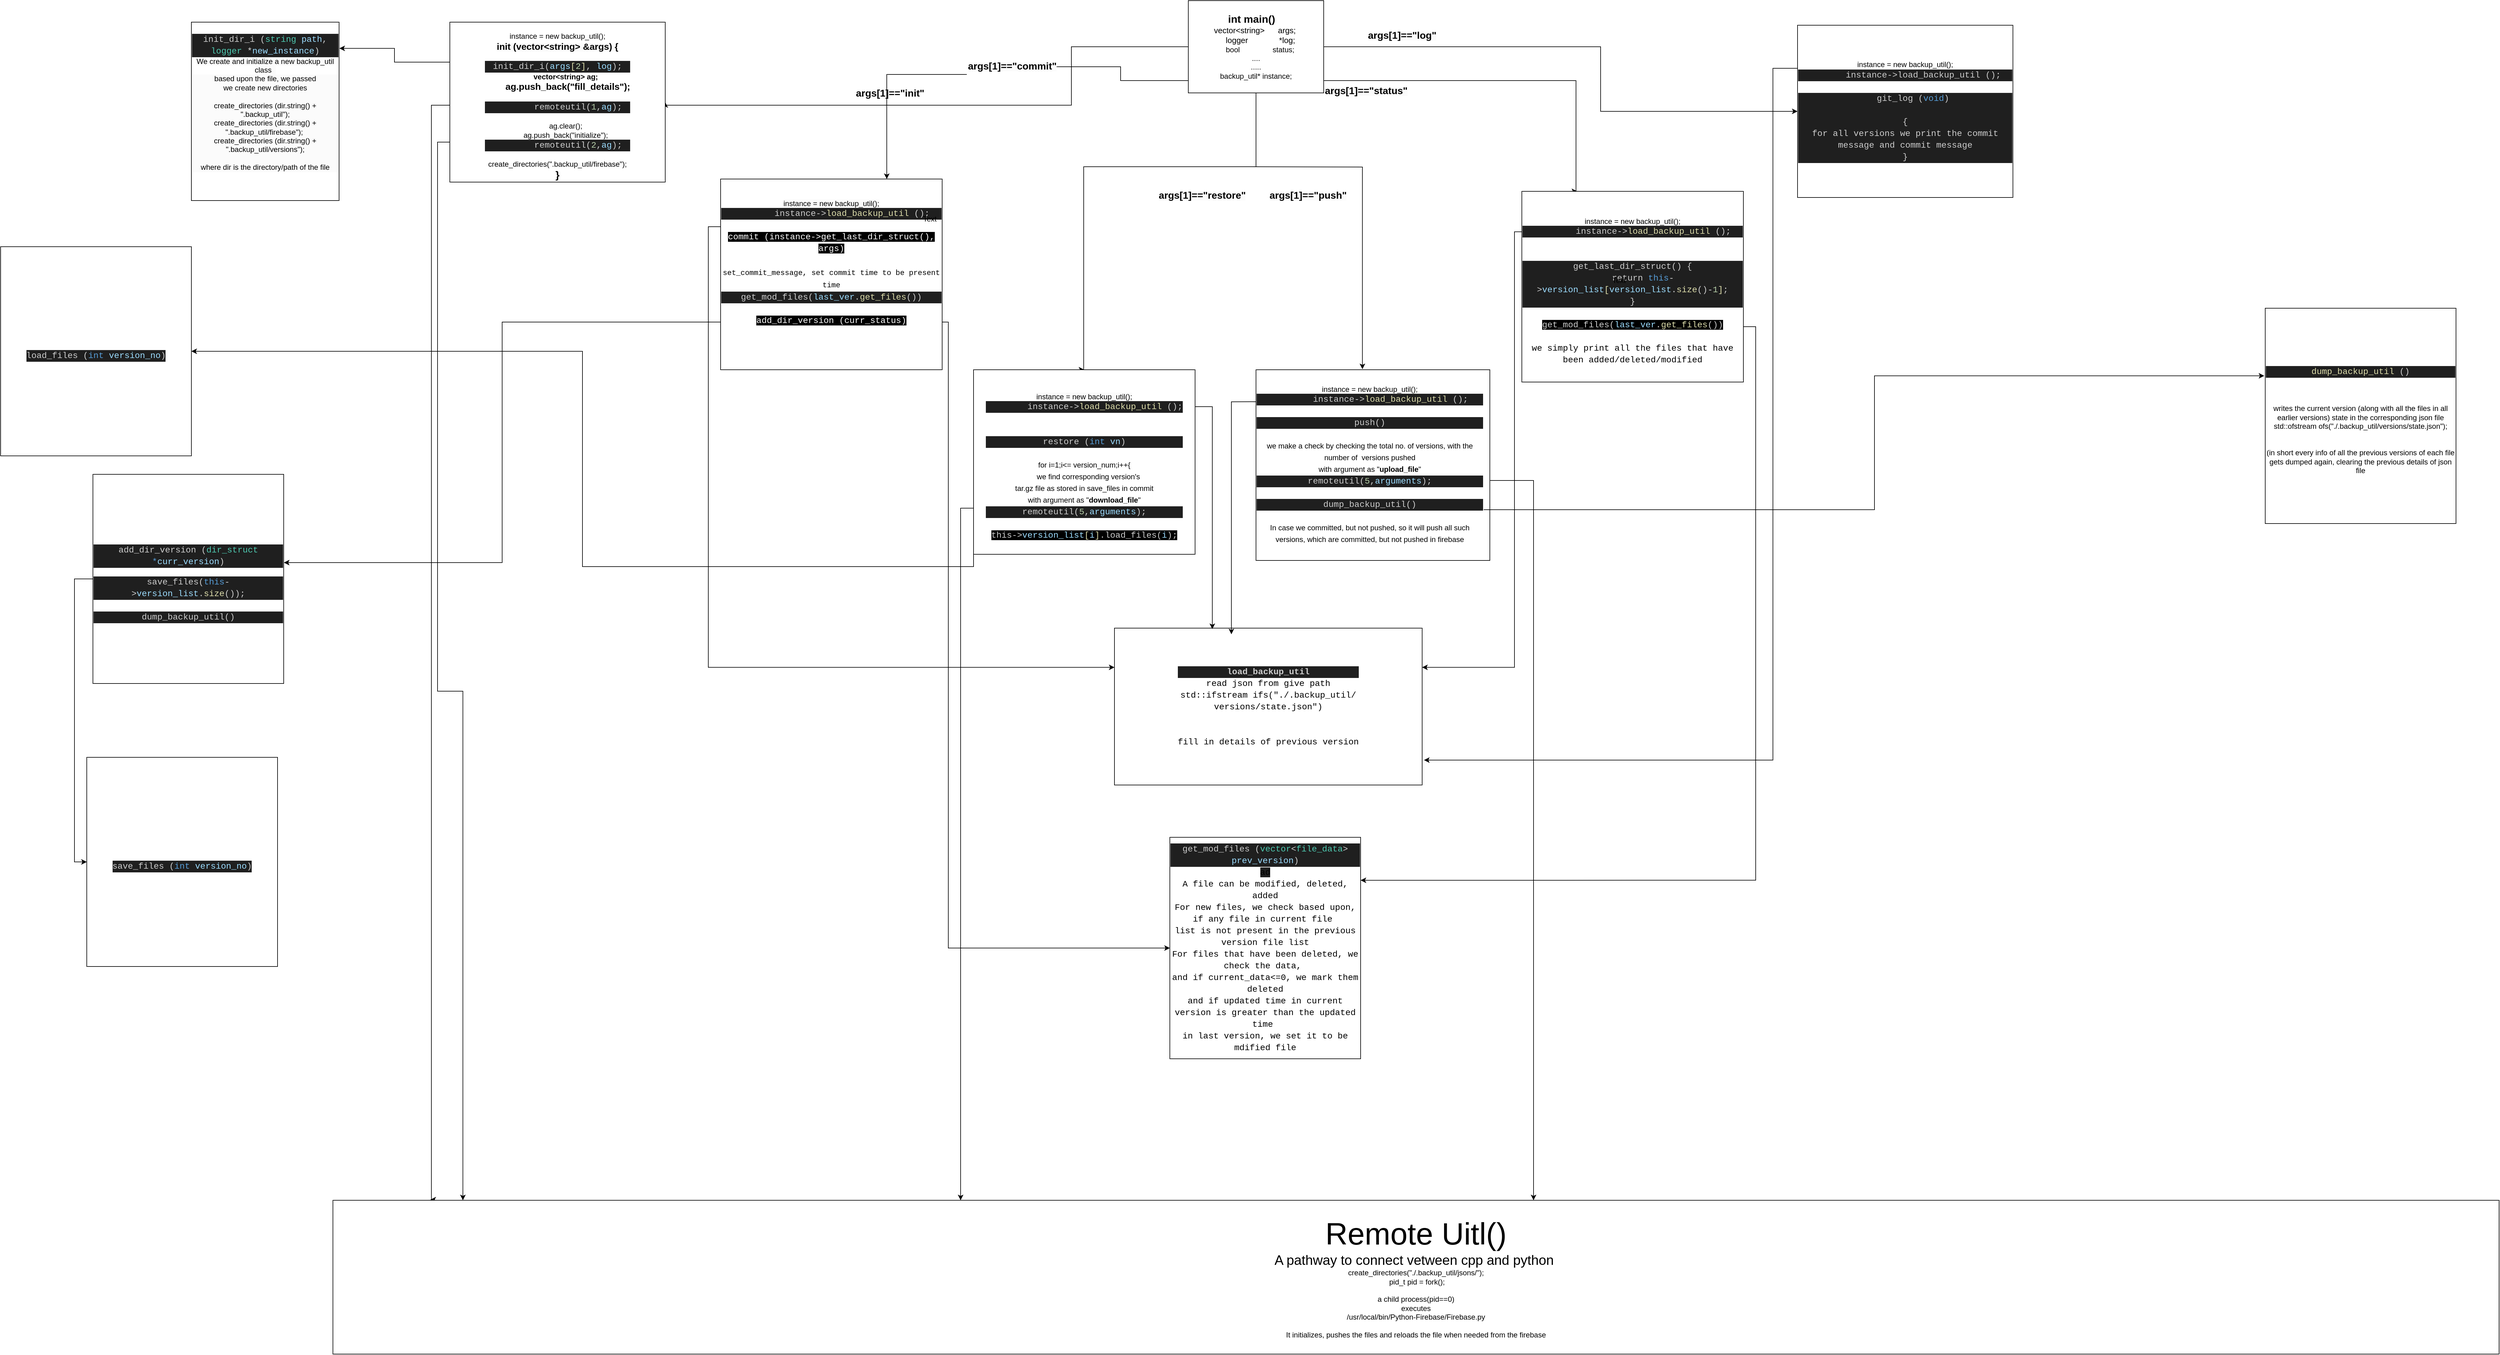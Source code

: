<mxfile version="22.0.4" type="github">
  <diagram name="Page-1" id="U_qMfQ_dqHaO0jfc5E2Y">
    <mxGraphModel dx="4033" dy="1258" grid="1" gridSize="10" guides="1" tooltips="1" connect="1" arrows="1" fold="1" page="1" pageScale="1" pageWidth="850" pageHeight="1100" math="0" shadow="0">
      <root>
        <mxCell id="0" />
        <mxCell id="1" parent="0" />
        <mxCell id="lzudfqjjJk2nV8cWTDHu-16" style="edgeStyle=orthogonalEdgeStyle;rounded=0;orthogonalLoop=1;jettySize=auto;html=1;exitX=0;exitY=0.5;exitDx=0;exitDy=0;entryX=1;entryY=0.5;entryDx=0;entryDy=0;" parent="1" source="lzudfqjjJk2nV8cWTDHu-1" target="lzudfqjjJk2nV8cWTDHu-4" edge="1">
          <mxGeometry relative="1" as="geometry">
            <Array as="points">
              <mxPoint x="60" y="115" />
              <mxPoint x="60" y="210" />
            </Array>
          </mxGeometry>
        </mxCell>
        <mxCell id="lzudfqjjJk2nV8cWTDHu-17" style="edgeStyle=orthogonalEdgeStyle;rounded=0;orthogonalLoop=1;jettySize=auto;html=1;exitX=0;exitY=0.75;exitDx=0;exitDy=0;entryX=0.75;entryY=0;entryDx=0;entryDy=0;" parent="1" source="lzudfqjjJk2nV8cWTDHu-26" target="lzudfqjjJk2nV8cWTDHu-2" edge="1">
          <mxGeometry relative="1" as="geometry" />
        </mxCell>
        <mxCell id="lzudfqjjJk2nV8cWTDHu-18" style="edgeStyle=orthogonalEdgeStyle;rounded=0;orthogonalLoop=1;jettySize=auto;html=1;exitX=0.5;exitY=1;exitDx=0;exitDy=0;entryX=0.5;entryY=0;entryDx=0;entryDy=0;" parent="1" source="lzudfqjjJk2nV8cWTDHu-1" target="lzudfqjjJk2nV8cWTDHu-15" edge="1">
          <mxGeometry relative="1" as="geometry">
            <Array as="points">
              <mxPoint x="360" y="310" />
              <mxPoint x="80" y="310" />
              <mxPoint x="80" y="640" />
            </Array>
          </mxGeometry>
        </mxCell>
        <mxCell id="lzudfqjjJk2nV8cWTDHu-19" style="edgeStyle=orthogonalEdgeStyle;rounded=0;orthogonalLoop=1;jettySize=auto;html=1;exitX=0;exitY=0;exitDx=0;exitDy=0;entryX=0.25;entryY=0;entryDx=0;entryDy=0;" parent="1" source="lzudfqjjJk2nV8cWTDHu-28" edge="1" target="lzudfqjjJk2nV8cWTDHu-24">
          <mxGeometry relative="1" as="geometry">
            <mxPoint x="710" y="297.5" as="targetPoint" />
            <Array as="points">
              <mxPoint x="880" y="170" />
            </Array>
            <mxPoint x="550" y="170" as="sourcePoint" />
          </mxGeometry>
        </mxCell>
        <mxCell id="lzudfqjjJk2nV8cWTDHu-21" style="edgeStyle=orthogonalEdgeStyle;rounded=0;orthogonalLoop=1;jettySize=auto;html=1;exitX=1;exitY=0.5;exitDx=0;exitDy=0;entryX=0;entryY=0.5;entryDx=0;entryDy=0;" parent="1" source="lzudfqjjJk2nV8cWTDHu-1" target="lzudfqjjJk2nV8cWTDHu-6" edge="1">
          <mxGeometry relative="1" as="geometry">
            <Array as="points">
              <mxPoint x="920" y="115" />
              <mxPoint x="920" y="220" />
            </Array>
          </mxGeometry>
        </mxCell>
        <mxCell id="lzudfqjjJk2nV8cWTDHu-38" style="edgeStyle=orthogonalEdgeStyle;rounded=0;orthogonalLoop=1;jettySize=auto;html=1;exitX=0.5;exitY=1;exitDx=0;exitDy=0;entryX=0.455;entryY=-0.003;entryDx=0;entryDy=0;entryPerimeter=0;" parent="1" target="lzudfqjjJk2nV8cWTDHu-31" edge="1">
          <mxGeometry relative="1" as="geometry">
            <mxPoint x="350" y="310" as="sourcePoint" />
            <mxPoint x="540" y="760" as="targetPoint" />
          </mxGeometry>
        </mxCell>
        <mxCell id="lzudfqjjJk2nV8cWTDHu-1" value="&lt;div style=&quot;font-size: 17px;&quot;&gt;&lt;b style=&quot;&quot;&gt;&lt;font style=&quot;font-size: 17px;&quot;&gt;int main()&amp;nbsp; &amp;nbsp;&lt;/font&gt;&lt;/b&gt;&lt;/div&gt;&lt;div style=&quot;font-size: 13px;&quot;&gt;&lt;font style=&quot;font-size: 13px;&quot;&gt;vector&amp;lt;string&amp;gt;&amp;nbsp; &amp;nbsp; &amp;nbsp; args;&amp;nbsp;&lt;/font&gt;&lt;/div&gt;&lt;div style=&quot;font-size: 13px;&quot;&gt;&amp;nbsp; &amp;nbsp; logger&amp;nbsp; &amp;nbsp; &amp;nbsp; &amp;nbsp; &amp;nbsp; &amp;nbsp; &amp;nbsp; *log;&lt;/div&gt;&lt;div&gt;&amp;nbsp; &amp;nbsp; bool&amp;nbsp; &amp;nbsp; &amp;nbsp; &amp;nbsp; &amp;nbsp; &amp;nbsp; &amp;nbsp; &amp;nbsp; status;&lt;/div&gt;&lt;div&gt;....&lt;/div&gt;&lt;div&gt;.....&lt;/div&gt;&lt;div&gt;backup_util* instance;&lt;/div&gt;" style="rounded=0;whiteSpace=wrap;html=1;" parent="1" vertex="1">
          <mxGeometry x="250" y="40" width="220" height="150" as="geometry" />
        </mxCell>
        <mxCell id="flPDdCEBCAuYjrAuzokw-34" style="edgeStyle=orthogonalEdgeStyle;rounded=0;orthogonalLoop=1;jettySize=auto;html=1;exitX=0;exitY=0.75;exitDx=0;exitDy=0;entryX=1.001;entryY=0.422;entryDx=0;entryDy=0;entryPerimeter=0;" edge="1" parent="1" source="lzudfqjjJk2nV8cWTDHu-2" target="lzudfqjjJk2nV8cWTDHu-64">
          <mxGeometry relative="1" as="geometry">
            <mxPoint x="-1210" y="960" as="targetPoint" />
          </mxGeometry>
        </mxCell>
        <mxCell id="flPDdCEBCAuYjrAuzokw-38" style="edgeStyle=orthogonalEdgeStyle;rounded=0;orthogonalLoop=1;jettySize=auto;html=1;exitX=1;exitY=0.75;exitDx=0;exitDy=0;entryX=0;entryY=0.5;entryDx=0;entryDy=0;" edge="1" parent="1" source="lzudfqjjJk2nV8cWTDHu-2" target="lzudfqjjJk2nV8cWTDHu-60">
          <mxGeometry relative="1" as="geometry">
            <Array as="points">
              <mxPoint x="-140" y="562" />
              <mxPoint x="-140" y="1580" />
            </Array>
          </mxGeometry>
        </mxCell>
        <mxCell id="flPDdCEBCAuYjrAuzokw-40" style="edgeStyle=orthogonalEdgeStyle;rounded=0;orthogonalLoop=1;jettySize=auto;html=1;exitX=0;exitY=0.25;exitDx=0;exitDy=0;entryX=0;entryY=0.25;entryDx=0;entryDy=0;" edge="1" parent="1" source="lzudfqjjJk2nV8cWTDHu-2" target="lzudfqjjJk2nV8cWTDHu-57">
          <mxGeometry relative="1" as="geometry" />
        </mxCell>
        <mxCell id="lzudfqjjJk2nV8cWTDHu-2" value="&lt;span style=&quot;color: rgb(0, 0, 0); font-family: Helvetica; font-size: 12px; font-style: normal; font-variant-ligatures: normal; font-variant-caps: normal; font-weight: 400; letter-spacing: normal; orphans: 2; text-align: center; text-indent: 0px; text-transform: none; widows: 2; word-spacing: 0px; -webkit-text-stroke-width: 0px; background-color: rgb(251, 251, 251); text-decoration-thickness: initial; text-decoration-style: initial; text-decoration-color: initial; float: none; display: inline !important;&quot;&gt;instance = new backup_util();&lt;/span&gt;&lt;br style=&quot;border-color: var(--border-color); color: rgb(0, 0, 0); font-family: Helvetica; font-size: 12px; font-style: normal; font-variant-ligatures: normal; font-variant-caps: normal; font-weight: 400; letter-spacing: normal; orphans: 2; text-align: center; text-indent: 0px; text-transform: none; widows: 2; word-spacing: 0px; -webkit-text-stroke-width: 0px; background-color: rgb(251, 251, 251); text-decoration-thickness: initial; text-decoration-style: initial; text-decoration-color: initial;&quot;&gt;&lt;div style=&quot;line-height: 19px;&quot;&gt;&lt;div style=&quot;font-family: Consolas, &amp;quot;Courier New&amp;quot;, monospace; font-size: 14px; color: rgb(204, 204, 204); background-color: rgb(31, 31, 31);&quot;&gt;&amp;nbsp; &amp;nbsp; &amp;nbsp; &amp;nbsp; instance-&amp;gt;&lt;span style=&quot;color: #dcdcaa;&quot;&gt;load_backup_util&lt;/span&gt; ();&lt;/div&gt;&lt;div style=&quot;font-family: Consolas, &amp;quot;Courier New&amp;quot;, monospace; font-size: 14px; color: rgb(204, 204, 204);&quot;&gt;&lt;span style=&quot;background-color: rgb(255, 255, 255);&quot;&gt;&lt;br&gt;&lt;/span&gt;&lt;/div&gt;&lt;div style=&quot;font-family: Consolas, &amp;quot;Courier New&amp;quot;, monospace; font-size: 14px;&quot;&gt;&lt;div style=&quot;line-height: 19px;&quot;&gt;&lt;font style=&quot;background-color: rgb(0, 0, 0);&quot; color=&quot;#ffffff&quot;&gt;commit (instance-&amp;gt;get_last_dir_struct(), args)&lt;/font&gt;&lt;/div&gt;&lt;/div&gt;&lt;div style=&quot;line-height: 19px;&quot;&gt;&lt;font face=&quot;Consolas, Courier New, monospace&quot;&gt;&lt;br&gt;&lt;/font&gt;&lt;/div&gt;&lt;div style=&quot;line-height: 19px;&quot;&gt;&lt;font face=&quot;Consolas, Courier New, monospace&quot;&gt;set_commit_message, set commit time to be present time&lt;/font&gt;&lt;br&gt;&lt;/div&gt;&lt;div style=&quot;line-height: 19px;&quot;&gt;&lt;div style=&quot;color: rgb(204, 204, 204); background-color: rgb(31, 31, 31); font-family: Consolas, &amp;quot;Courier New&amp;quot;, monospace; font-size: 14px; line-height: 19px;&quot;&gt;get_mod_files(&lt;span style=&quot;color: #9cdcfe;&quot;&gt;last_ver&lt;/span&gt;.&lt;span style=&quot;color: #dcdcaa;&quot;&gt;get_files&lt;/span&gt;())&lt;/div&gt;&lt;div style=&quot;color: rgb(204, 204, 204); font-family: Consolas, &amp;quot;Courier New&amp;quot;, monospace; font-size: 14px; line-height: 19px;&quot;&gt;&lt;span style=&quot;background-color: rgb(255, 255, 255);&quot;&gt;&lt;br&gt;&lt;/span&gt;&lt;/div&gt;&lt;div style=&quot;font-family: Consolas, &amp;quot;Courier New&amp;quot;, monospace; font-size: 14px; line-height: 19px;&quot;&gt;&lt;div style=&quot;line-height: 19px;&quot;&gt;&lt;span style=&quot;background-color: rgb(0, 0, 0);&quot;&gt;&lt;font color=&quot;#ffffff&quot;&gt;add_dir_version (curr_status)&lt;/font&gt;&lt;/span&gt;&lt;/div&gt;&lt;div style=&quot;line-height: 19px;&quot;&gt;&lt;span style=&quot;background-color: rgb(0, 0, 0);&quot;&gt;&lt;font color=&quot;#ffffff&quot;&gt;&lt;br&gt;&lt;/font&gt;&lt;/span&gt;&lt;/div&gt;&lt;div style=&quot;line-height: 19px;&quot;&gt;&lt;br&gt;&lt;/div&gt;&lt;/div&gt;&lt;/div&gt;&lt;div style=&quot;font-family: Consolas, &amp;quot;Courier New&amp;quot;, monospace; font-size: 14px; color: rgb(204, 204, 204); background-color: rgb(31, 31, 31);&quot;&gt;&lt;/div&gt;&lt;/div&gt;" style="rounded=0;whiteSpace=wrap;html=1;strokeColor=#000000;" parent="1" vertex="1">
          <mxGeometry x="-510" y="330" width="360" height="310" as="geometry" />
        </mxCell>
        <mxCell id="flPDdCEBCAuYjrAuzokw-25" style="edgeStyle=orthogonalEdgeStyle;rounded=0;orthogonalLoop=1;jettySize=auto;html=1;exitX=0;exitY=0.5;exitDx=0;exitDy=0;entryX=0.045;entryY=-0.004;entryDx=0;entryDy=0;entryPerimeter=0;" edge="1" parent="1" source="lzudfqjjJk2nV8cWTDHu-4" target="flPDdCEBCAuYjrAuzokw-17">
          <mxGeometry relative="1" as="geometry">
            <mxPoint x="-980" y="1980" as="targetPoint" />
            <Array as="points">
              <mxPoint x="-980" y="210" />
              <mxPoint x="-980" y="1989" />
            </Array>
          </mxGeometry>
        </mxCell>
        <mxCell id="lzudfqjjJk2nV8cWTDHu-4" value="&lt;br&gt;instance = new backup_util();&lt;br&gt;&lt;span style=&quot;border-color: var(--border-color); orphans: 2; text-align: center; text-indent: 0px; widows: 2; text-decoration-thickness: initial; text-decoration-style: initial; text-decoration-color: initial; background-color: rgb(251, 251, 251); float: none; display: inline !important;&quot;&gt;&lt;b style=&quot;font-size: 15px;&quot;&gt;init (vector&amp;lt;string&amp;gt; &amp;amp;args) {&lt;/b&gt;&lt;br&gt;&lt;br&gt;&lt;div style=&quot;color: rgb(204, 204, 204); background-color: rgb(31, 31, 31); font-family: Consolas, &amp;quot;Courier New&amp;quot;, monospace; font-size: 14px; line-height: 19px;&quot;&gt;init_dir_i(&lt;span style=&quot;color: #9cdcfe;&quot;&gt;args&lt;/span&gt;&lt;span style=&quot;color: #dcdcaa;&quot;&gt;[&lt;/span&gt;&lt;span style=&quot;color: #b5cea8;&quot;&gt;2&lt;/span&gt;&lt;span style=&quot;color: #dcdcaa;&quot;&gt;]&lt;/span&gt;, &lt;span style=&quot;color: #9cdcfe;&quot;&gt;log&lt;/span&gt;);&lt;/div&gt;&lt;div style=&quot;&quot;&gt;&lt;b&gt;&amp;nbsp; &amp;nbsp; &amp;nbsp; &amp;nbsp; vector&amp;lt;string&amp;gt; ag;&lt;/b&gt;&lt;/div&gt;&lt;div style=&quot;&quot;&gt;&lt;span style=&quot;font-size: 15px;&quot;&gt;&lt;b&gt;&amp;nbsp; &amp;nbsp; &amp;nbsp; &amp;nbsp; ag.push_back(&quot;fill_details&quot;);&lt;/b&gt;&lt;/span&gt;&lt;/div&gt;&lt;div style=&quot;font-weight: bold;&quot;&gt;&lt;br&gt;&lt;/div&gt;&lt;div style=&quot;color: rgb(204, 204, 204); background-color: rgb(31, 31, 31); font-family: Consolas, &amp;quot;Courier New&amp;quot;, monospace; font-size: 14px; line-height: 19px;&quot;&gt;&lt;div&gt;&amp;nbsp; &amp;nbsp; &amp;nbsp; &amp;nbsp; remoteutil(&lt;span style=&quot;color: #b5cea8;&quot;&gt;1&lt;/span&gt;,&lt;span style=&quot;color: #9cdcfe;&quot;&gt;ag&lt;/span&gt;);&lt;/div&gt;&lt;div&gt;&lt;/div&gt;&lt;/div&gt;&lt;br&gt;&lt;div style=&quot;font-size: 15px;&quot;&gt;&lt;/div&gt;&lt;div&gt;&amp;nbsp; &amp;nbsp; &amp;nbsp; &amp;nbsp; ag.clear();&lt;/div&gt;&lt;div&gt;&amp;nbsp; &amp;nbsp; &amp;nbsp; &amp;nbsp; ag.push_back(&quot;initialize&quot;);&lt;/div&gt;&lt;div&gt;&lt;div style=&quot;color: rgb(204, 204, 204); background-color: rgb(31, 31, 31); font-family: Consolas, &amp;quot;Courier New&amp;quot;, monospace; font-size: 14px; line-height: 19px;&quot;&gt;&lt;div&gt;&amp;nbsp; &amp;nbsp; &amp;nbsp; &amp;nbsp; remoteutil(&lt;span style=&quot;color: #b5cea8;&quot;&gt;2&lt;/span&gt;,&lt;span style=&quot;color: #9cdcfe;&quot;&gt;ag&lt;/span&gt;);&lt;/div&gt;&lt;div&gt;&lt;/div&gt;&lt;/div&gt;&lt;/div&gt;&lt;/span&gt;&lt;br style=&quot;border-color: var(--border-color); color: rgb(0, 0, 0); font-family: Helvetica; font-size: 12px; font-style: normal; font-variant-ligatures: normal; font-variant-caps: normal; font-weight: 400; letter-spacing: normal; orphans: 2; text-align: center; text-indent: 0px; text-transform: none; widows: 2; word-spacing: 0px; -webkit-text-stroke-width: 0px; background-color: rgb(251, 251, 251); text-decoration-thickness: initial; text-decoration-style: initial; text-decoration-color: initial;&quot;&gt;&lt;span style=&quot;background-color: initial;&quot;&gt;create_directories(&quot;.backup_util/firebase&quot;);&lt;/span&gt;&lt;br&gt;&lt;div&gt;&lt;b&gt;&lt;font style=&quot;font-size: 17px;&quot;&gt;}&lt;/font&gt;&lt;/b&gt;&lt;/div&gt;" style="rounded=0;whiteSpace=wrap;html=1;" parent="1" vertex="1">
          <mxGeometry x="-950" y="75" width="350" height="260" as="geometry" />
        </mxCell>
        <mxCell id="lzudfqjjJk2nV8cWTDHu-6" value="instance = new backup_util();&lt;br style=&quot;border-color: var(--border-color);&quot;&gt;&lt;div style=&quot;border-color: var(--border-color); line-height: 19px;&quot;&gt;&lt;div style=&quot;border-color: var(--border-color); font-family: Consolas, &amp;quot;Courier New&amp;quot;, monospace; font-size: 14px; color: rgb(204, 204, 204); background-color: rgb(31, 31, 31);&quot;&gt;&amp;nbsp; &amp;nbsp; &amp;nbsp; &amp;nbsp;instance-&amp;gt;load_backup_util&lt;span style=&quot;border-color: var(--border-color);&quot;&gt;&amp;nbsp;&lt;/span&gt;();&lt;/div&gt;&lt;div&gt;&lt;br&gt;&lt;/div&gt;&lt;div&gt;&lt;div style=&quot;color: rgb(204, 204, 204); background-color: rgb(31, 31, 31); font-family: Consolas, &amp;quot;Courier New&amp;quot;, monospace; font-size: 14px; line-height: 19px;&quot;&gt;&amp;nbsp; &amp;nbsp; &amp;nbsp; &amp;nbsp; &amp;nbsp; &amp;nbsp; &amp;nbsp; git_log (&lt;span style=&quot;color: #569cd6;&quot;&gt;void&lt;/span&gt;)&lt;span style=&quot;white-space: pre;&quot;&gt;&#x9;&lt;/span&gt;&amp;nbsp; &amp;nbsp; &amp;nbsp; &amp;nbsp; &amp;nbsp;&amp;nbsp;&lt;/div&gt;&lt;/div&gt;&lt;div style=&quot;color: rgb(204, 204, 204); background-color: rgb(31, 31, 31); font-family: Consolas, &amp;quot;Courier New&amp;quot;, monospace; font-size: 14px; line-height: 19px;&quot;&gt;{&lt;/div&gt;&lt;div style=&quot;color: rgb(204, 204, 204); background-color: rgb(31, 31, 31); font-family: Consolas, &amp;quot;Courier New&amp;quot;, monospace; font-size: 14px; line-height: 19px;&quot;&gt;for all versions we print the commit message and commit message&lt;/div&gt;&lt;div style=&quot;color: rgb(204, 204, 204); background-color: rgb(31, 31, 31); font-family: Consolas, &amp;quot;Courier New&amp;quot;, monospace; font-size: 14px; line-height: 19px;&quot;&gt;}&lt;/div&gt;&lt;/div&gt;" style="rounded=0;whiteSpace=wrap;html=1;" parent="1" vertex="1">
          <mxGeometry x="1240" y="80" width="350" height="280" as="geometry" />
        </mxCell>
        <mxCell id="flPDdCEBCAuYjrAuzokw-22" style="edgeStyle=orthogonalEdgeStyle;rounded=0;orthogonalLoop=1;jettySize=auto;html=1;exitX=0;exitY=0.75;exitDx=0;exitDy=0;" edge="1" parent="1">
          <mxGeometry relative="1" as="geometry">
            <mxPoint x="-89" y="865" as="sourcePoint" />
            <mxPoint x="-120" y="1990" as="targetPoint" />
            <Array as="points">
              <mxPoint x="-120" y="865" />
            </Array>
          </mxGeometry>
        </mxCell>
        <mxCell id="flPDdCEBCAuYjrAuzokw-50" style="edgeStyle=orthogonalEdgeStyle;rounded=0;orthogonalLoop=1;jettySize=auto;html=1;exitX=0;exitY=1;exitDx=0;exitDy=0;entryX=1;entryY=0.5;entryDx=0;entryDy=0;" edge="1" parent="1" source="lzudfqjjJk2nV8cWTDHu-15" target="flPDdCEBCAuYjrAuzokw-48">
          <mxGeometry relative="1" as="geometry" />
        </mxCell>
        <mxCell id="lzudfqjjJk2nV8cWTDHu-15" value="&lt;br&gt;&lt;span style=&quot;border-color: var(--border-color); color: rgb(0, 0, 0); font-family: Helvetica; font-size: 12px; font-style: normal; font-variant-ligatures: normal; font-variant-caps: normal; font-weight: 400; letter-spacing: normal; orphans: 2; text-align: center; text-indent: 0px; text-transform: none; widows: 2; word-spacing: 0px; -webkit-text-stroke-width: 0px; background-color: rgb(251, 251, 251); text-decoration-thickness: initial; text-decoration-style: initial; text-decoration-color: initial; float: none; display: inline !important;&quot;&gt;instance = new backup_util();&lt;/span&gt;&lt;br style=&quot;border-color: var(--border-color); color: rgb(0, 0, 0); font-family: Helvetica; font-size: 12px; font-style: normal; font-variant-ligatures: normal; font-variant-caps: normal; font-weight: 400; letter-spacing: normal; orphans: 2; text-align: center; text-indent: 0px; text-transform: none; widows: 2; word-spacing: 0px; -webkit-text-stroke-width: 0px; background-color: rgb(251, 251, 251); text-decoration-thickness: initial; text-decoration-style: initial; text-decoration-color: initial;&quot;&gt;&lt;div style=&quot;border-color: var(--border-color); line-height: 19px;&quot;&gt;&lt;div style=&quot;border-color: var(--border-color); font-style: normal; font-variant-ligatures: normal; font-variant-caps: normal; font-weight: 400; letter-spacing: normal; orphans: 2; text-align: center; text-indent: 0px; text-transform: none; widows: 2; word-spacing: 0px; -webkit-text-stroke-width: 0px; text-decoration-thickness: initial; text-decoration-style: initial; text-decoration-color: initial; font-family: Consolas, &amp;quot;Courier New&amp;quot;, monospace; font-size: 14px; color: rgb(204, 204, 204); background-color: rgb(31, 31, 31);&quot;&gt;&amp;nbsp; &amp;nbsp; &amp;nbsp; &amp;nbsp; instance-&amp;gt;&lt;span style=&quot;border-color: var(--border-color); color: rgb(220, 220, 170);&quot;&gt;load_backup_util&lt;/span&gt;&lt;span&gt;&amp;nbsp;&lt;/span&gt;();&lt;/div&gt;&lt;div style=&quot;border-color: var(--border-color); line-height: 19px;&quot;&gt;&lt;br&gt;&lt;/div&gt;&lt;div style=&quot;border-color: var(--border-color); line-height: 19px;&quot;&gt;&lt;br&gt;&lt;/div&gt;&lt;div style=&quot;color: rgb(204, 204, 204); background-color: rgb(31, 31, 31); font-family: Consolas, &amp;quot;Courier New&amp;quot;, monospace; font-size: 14px; line-height: 19px;&quot;&gt;restore (&lt;span style=&quot;color: #569cd6;&quot;&gt;int&lt;/span&gt; &lt;span style=&quot;color: #9cdcfe;&quot;&gt;vn&lt;/span&gt;)&lt;/div&gt;&lt;div style=&quot;border-color: var(--border-color); line-height: 19px;&quot;&gt;&lt;br&gt;&lt;/div&gt;&lt;div style=&quot;border-color: var(--border-color); line-height: 19px;&quot;&gt;for i=1;i&amp;lt;= version_num;i++{&lt;/div&gt;&lt;div style=&quot;border-color: var(--border-color); line-height: 19px;&quot;&gt;&amp;nbsp; &amp;nbsp; we find corresponding version&#39;s&lt;/div&gt;&lt;div style=&quot;border-color: var(--border-color); line-height: 19px;&quot;&gt;tar.gz file as stored in save_files in commit&lt;/div&gt;&lt;div style=&quot;border-color: var(--border-color); line-height: 19px;&quot;&gt;with argument as &quot;&lt;b&gt;download_file&lt;/b&gt;&quot;&lt;/div&gt;&lt;div style=&quot;color: rgb(204, 204, 204); background-color: rgb(31, 31, 31); font-family: Consolas, &amp;quot;Courier New&amp;quot;, monospace; font-size: 14px; line-height: 19px;&quot;&gt;remoteutil(&lt;span style=&quot;color: #b5cea8;&quot;&gt;5&lt;/span&gt;,&lt;span style=&quot;color: #9cdcfe;&quot;&gt;arguments&lt;/span&gt;);&lt;/div&gt;&lt;div style=&quot;color: rgb(204, 204, 204); font-family: Consolas, &amp;quot;Courier New&amp;quot;, monospace; font-size: 14px; line-height: 19px;&quot;&gt;&lt;span style=&quot;background-color: rgb(255, 255, 255);&quot;&gt;&lt;br&gt;&lt;/span&gt;&lt;/div&gt;&lt;div style=&quot;color: rgb(204, 204, 204); font-family: Consolas, &amp;quot;Courier New&amp;quot;, monospace; font-size: 14px; line-height: 19px;&quot;&gt;&lt;div style=&quot;line-height: 19px;&quot;&gt;&lt;span style=&quot;background-color: rgb(0, 0, 0);&quot;&gt;this&lt;span style=&quot;&quot;&gt;-&amp;gt;&lt;/span&gt;&lt;span style=&quot;color: rgb(156, 220, 254);&quot;&gt;version_list&lt;/span&gt;&lt;span style=&quot;color: rgb(220, 220, 170);&quot;&gt;[&lt;/span&gt;&lt;span style=&quot;color: rgb(156, 220, 254);&quot;&gt;i&lt;/span&gt;&lt;span style=&quot;color: rgb(220, 220, 170);&quot;&gt;]&lt;/span&gt;&lt;span style=&quot;&quot;&gt;.&lt;/span&gt;load_files(&lt;span style=&quot;color: #9cdcfe;&quot;&gt;i&lt;/span&gt;);&lt;/span&gt;&lt;/div&gt;&lt;/div&gt;&lt;/div&gt;" style="rounded=0;whiteSpace=wrap;html=1;" parent="1" vertex="1">
          <mxGeometry x="-99" y="640" width="360" height="300" as="geometry" />
        </mxCell>
        <mxCell id="flPDdCEBCAuYjrAuzokw-44" style="edgeStyle=orthogonalEdgeStyle;rounded=0;orthogonalLoop=1;jettySize=auto;html=1;exitX=0;exitY=0.25;exitDx=0;exitDy=0;entryX=1;entryY=0.25;entryDx=0;entryDy=0;" edge="1" parent="1" target="lzudfqjjJk2nV8cWTDHu-57">
          <mxGeometry relative="1" as="geometry">
            <mxPoint x="932" y="415.7" as="sourcePoint" />
            <mxPoint x="720" y="1150" as="targetPoint" />
            <Array as="points">
              <mxPoint x="780" y="416" />
              <mxPoint x="780" y="1124" />
            </Array>
          </mxGeometry>
        </mxCell>
        <mxCell id="lzudfqjjJk2nV8cWTDHu-24" value="&lt;br&gt;instance = new backup_util();&lt;br style=&quot;border-color: var(--border-color);&quot;&gt;&lt;div style=&quot;border-color: var(--border-color); line-height: 19px;&quot;&gt;&lt;div style=&quot;border-color: var(--border-color); font-family: Consolas, &amp;quot;Courier New&amp;quot;, monospace; font-size: 14px; color: rgb(204, 204, 204); background-color: rgb(31, 31, 31);&quot;&gt;&amp;nbsp; &amp;nbsp; &amp;nbsp; &amp;nbsp; instance-&amp;gt;&lt;span style=&quot;border-color: var(--border-color); color: rgb(220, 220, 170);&quot;&gt;load_backup_util&lt;/span&gt;&lt;span style=&quot;border-color: var(--border-color);&quot;&gt;&amp;nbsp;&lt;/span&gt;();&lt;/div&gt;&lt;div style=&quot;border-color: var(--border-color); line-height: 19px;&quot;&gt;&lt;br style=&quot;border-color: var(--border-color); color: rgb(0, 0, 0); font-family: Helvetica; font-size: 12px; font-style: normal; font-variant-ligatures: normal; font-variant-caps: normal; font-weight: 400; letter-spacing: normal; orphans: 2; text-align: center; text-indent: 0px; text-transform: none; widows: 2; word-spacing: 0px; -webkit-text-stroke-width: 0px; background-color: rgb(251, 251, 251); text-decoration-thickness: initial; text-decoration-style: initial; text-decoration-color: initial;&quot;&gt;&lt;br&gt;&lt;div style=&quot;color: rgb(204, 204, 204); background-color: rgb(31, 31, 31); font-family: Consolas, &amp;quot;Courier New&amp;quot;, monospace; font-size: 14px; line-height: 19px;&quot;&gt;get_last_dir_struct() {&lt;/div&gt;&lt;div style=&quot;font-family: Consolas, &amp;quot;Courier New&amp;quot;, monospace; font-size: 14px; line-height: 19px;&quot;&gt;&lt;div style=&quot;line-height: 19px;&quot;&gt;&lt;div style=&quot;color: rgb(204, 204, 204); background-color: rgb(31, 31, 31);&quot;&gt;&amp;nbsp; &amp;nbsp; return &lt;span style=&quot;color: #569cd6;&quot;&gt;this&lt;/span&gt;-&amp;gt;&lt;span style=&quot;color: #9cdcfe;&quot;&gt;version_list&lt;/span&gt;&lt;span style=&quot;color: #dcdcaa;&quot;&gt;[&lt;/span&gt;&lt;span style=&quot;color: #9cdcfe;&quot;&gt;version_list&lt;/span&gt;.&lt;span style=&quot;color: #dcdcaa;&quot;&gt;size&lt;/span&gt;()&lt;span style=&quot;color: #d4d4d4;&quot;&gt;-&lt;/span&gt;&lt;span style=&quot;color: #b5cea8;&quot;&gt;1&lt;/span&gt;&lt;span style=&quot;color: #dcdcaa;&quot;&gt;]&lt;/span&gt;;&lt;/div&gt;&lt;div style=&quot;color: rgb(204, 204, 204); background-color: rgb(31, 31, 31);&quot;&gt;}&lt;/div&gt;&lt;div style=&quot;color: rgb(204, 204, 204);&quot;&gt;&lt;span style=&quot;background-color: rgb(255, 255, 255);&quot;&gt;&lt;br&gt;&lt;/span&gt;&lt;/div&gt;&lt;div style=&quot;&quot;&gt;&lt;div style=&quot;color: rgb(204, 204, 204); line-height: 19px;&quot;&gt;&lt;span style=&quot;background-color: rgb(0, 0, 0);&quot;&gt;get_mod_files(&lt;span style=&quot;color: #9cdcfe;&quot;&gt;last_ver&lt;/span&gt;.&lt;span style=&quot;color: #dcdcaa;&quot;&gt;get_files&lt;/span&gt;())&lt;/span&gt;&lt;/div&gt;&lt;div style=&quot;color: rgb(204, 204, 204); line-height: 19px;&quot;&gt;&lt;span style=&quot;background-color: rgb(0, 0, 0);&quot;&gt;&lt;br&gt;&lt;/span&gt;&lt;/div&gt;&lt;div style=&quot;line-height: 19px;&quot;&gt;&lt;span style=&quot;background-color: rgb(255, 255, 255);&quot;&gt;we simply print all the files that have been added/deleted/modified&lt;/span&gt;&lt;/div&gt;&lt;/div&gt;&lt;div style=&quot;color: rgb(204, 204, 204); background-color: rgb(31, 31, 31);&quot;&gt;&lt;/div&gt;&lt;/div&gt;&lt;/div&gt;&lt;/div&gt;&lt;/div&gt;" style="rounded=0;whiteSpace=wrap;html=1;" parent="1" vertex="1">
          <mxGeometry x="792" y="350" width="360" height="310" as="geometry" />
        </mxCell>
        <mxCell id="lzudfqjjJk2nV8cWTDHu-25" value="&lt;b&gt;&lt;font style=&quot;font-size: 16px;&quot;&gt;args[1]==&quot;init&quot;&lt;/font&gt;&lt;/b&gt;" style="text;html=1;align=center;verticalAlign=middle;resizable=0;points=[];autosize=1;strokeColor=none;fillColor=none;" parent="1" vertex="1">
          <mxGeometry x="-300" y="175" width="130" height="30" as="geometry" />
        </mxCell>
        <mxCell id="lzudfqjjJk2nV8cWTDHu-27" value="&lt;b style=&quot;border-color: var(--border-color); color: rgb(0, 0, 0); font-family: Helvetica; font-size: 12px; font-style: normal; font-variant-ligatures: normal; font-variant-caps: normal; letter-spacing: normal; orphans: 2; text-align: center; text-indent: 0px; text-transform: none; widows: 2; word-spacing: 0px; -webkit-text-stroke-width: 0px; background-color: rgb(251, 251, 251); text-decoration-thickness: initial; text-decoration-style: initial; text-decoration-color: initial;&quot;&gt;&lt;font style=&quot;border-color: var(--border-color); font-size: 16px;&quot;&gt;args[1]==&quot;restore&quot;&lt;/font&gt;&lt;/b&gt;" style="text;whiteSpace=wrap;html=1;" parent="1" vertex="1">
          <mxGeometry x="200" y="340" width="140" height="40" as="geometry" />
        </mxCell>
        <mxCell id="lzudfqjjJk2nV8cWTDHu-28" value="&lt;b style=&quot;border-color: var(--border-color); color: rgb(0, 0, 0); font-family: Helvetica; font-size: 12px; font-style: normal; font-variant-ligatures: normal; font-variant-caps: normal; letter-spacing: normal; orphans: 2; text-align: center; text-indent: 0px; text-transform: none; widows: 2; word-spacing: 0px; -webkit-text-stroke-width: 0px; background-color: rgb(251, 251, 251); text-decoration-thickness: initial; text-decoration-style: initial; text-decoration-color: initial;&quot;&gt;&lt;font style=&quot;border-color: var(--border-color); font-size: 16px;&quot;&gt;args[1]==&quot;status&quot;&lt;/font&gt;&lt;/b&gt;" style="text;whiteSpace=wrap;html=1;" parent="1" vertex="1">
          <mxGeometry x="470" y="170" width="140" height="40" as="geometry" />
        </mxCell>
        <mxCell id="lzudfqjjJk2nV8cWTDHu-30" value="&lt;b style=&quot;border-color: var(--border-color); color: rgb(0, 0, 0); font-family: Helvetica; font-size: 12px; font-style: normal; font-variant-ligatures: normal; font-variant-caps: normal; letter-spacing: normal; orphans: 2; text-align: center; text-indent: 0px; text-transform: none; widows: 2; word-spacing: 0px; -webkit-text-stroke-width: 0px; background-color: rgb(251, 251, 251); text-decoration-thickness: initial; text-decoration-style: initial; text-decoration-color: initial;&quot;&gt;&lt;font style=&quot;border-color: var(--border-color); font-size: 16px;&quot;&gt;args[1]==&quot;log&quot;&lt;/font&gt;&lt;/b&gt;" style="text;whiteSpace=wrap;html=1;" parent="1" vertex="1">
          <mxGeometry x="540" y="80" width="140" height="40" as="geometry" />
        </mxCell>
        <mxCell id="flPDdCEBCAuYjrAuzokw-21" style="edgeStyle=orthogonalEdgeStyle;rounded=0;orthogonalLoop=1;jettySize=auto;html=1;exitX=0.5;exitY=1;exitDx=0;exitDy=0;" edge="1" parent="1" target="flPDdCEBCAuYjrAuzokw-17">
          <mxGeometry relative="1" as="geometry">
            <mxPoint x="740" y="820" as="sourcePoint" />
            <mxPoint x="810" y="1860" as="targetPoint" />
            <Array as="points">
              <mxPoint x="811" y="820" />
            </Array>
          </mxGeometry>
        </mxCell>
        <mxCell id="lzudfqjjJk2nV8cWTDHu-31" value="" style="rounded=0;whiteSpace=wrap;html=1;" parent="1" vertex="1">
          <mxGeometry x="360" y="640" width="380" height="310" as="geometry" />
        </mxCell>
        <mxCell id="lzudfqjjJk2nV8cWTDHu-39" value="&lt;b style=&quot;border-color: var(--border-color); color: rgb(0, 0, 0); font-family: Helvetica; font-size: 12px; font-style: normal; font-variant-ligatures: normal; font-variant-caps: normal; letter-spacing: normal; orphans: 2; text-align: center; text-indent: 0px; text-transform: none; widows: 2; word-spacing: 0px; -webkit-text-stroke-width: 0px; background-color: rgb(251, 251, 251); text-decoration-thickness: initial; text-decoration-style: initial; text-decoration-color: initial;&quot;&gt;&lt;font style=&quot;border-color: var(--border-color); font-size: 16px;&quot;&gt;args[1]==&quot;push&quot;&lt;/font&gt;&lt;/b&gt;" style="text;whiteSpace=wrap;html=1;" parent="1" vertex="1">
          <mxGeometry x="380" y="340" width="140" height="40" as="geometry" />
        </mxCell>
        <mxCell id="lzudfqjjJk2nV8cWTDHu-43" value="" style="edgeStyle=orthogonalEdgeStyle;rounded=0;orthogonalLoop=1;jettySize=auto;html=1;exitX=0;exitY=0.75;exitDx=0;exitDy=0;entryX=0.75;entryY=0;entryDx=0;entryDy=0;" parent="1" edge="1">
          <mxGeometry relative="1" as="geometry">
            <mxPoint x="250" y="170" as="sourcePoint" />
            <mxPoint x="-5" y="147.5" as="targetPoint" />
            <Array as="points">
              <mxPoint x="140" y="170.5" />
              <mxPoint x="140" y="147.5" />
            </Array>
          </mxGeometry>
        </mxCell>
        <mxCell id="lzudfqjjJk2nV8cWTDHu-26" value="&lt;b style=&quot;border-color: var(--border-color); color: rgb(0, 0, 0); font-family: Helvetica; font-size: 12px; font-style: normal; font-variant-ligatures: normal; font-variant-caps: normal; letter-spacing: normal; orphans: 2; text-align: center; text-indent: 0px; text-transform: none; widows: 2; word-spacing: 0px; -webkit-text-stroke-width: 0px; background-color: rgb(251, 251, 251); text-decoration-thickness: initial; text-decoration-style: initial; text-decoration-color: initial;&quot;&gt;&lt;font style=&quot;border-color: var(--border-color); font-size: 16px;&quot;&gt;args[1]==&quot;commit&quot;&lt;/font&gt;&lt;/b&gt;" style="text;whiteSpace=wrap;html=1;" parent="1" vertex="1">
          <mxGeometry x="-110" y="130" width="140" height="40" as="geometry" />
        </mxCell>
        <mxCell id="lzudfqjjJk2nV8cWTDHu-48" value="&lt;div style=&quot;color: rgb(204, 204, 204); background-color: rgb(31, 31, 31); font-family: Consolas, &amp;quot;Courier New&amp;quot;, monospace; font-size: 14px; line-height: 19px;&quot;&gt;&lt;div&gt;init_dir_i (&lt;span style=&quot;color: #4ec9b0;&quot;&gt;string&lt;/span&gt; &lt;span style=&quot;color: #9cdcfe;&quot;&gt;path&lt;/span&gt;, &lt;span style=&quot;color: #4ec9b0;&quot;&gt;logger&lt;/span&gt; &lt;span style=&quot;color: #d4d4d4;&quot;&gt;*&lt;/span&gt;&lt;span style=&quot;color: #9cdcfe;&quot;&gt;new_instance&lt;/span&gt;)&lt;/div&gt;&lt;div&gt;&lt;/div&gt;&lt;/div&gt;&lt;span style=&quot;color: rgb(0, 0, 0); font-family: Helvetica; font-size: 12px; font-style: normal; font-variant-ligatures: normal; font-variant-caps: normal; font-weight: 400; letter-spacing: normal; orphans: 2; text-align: center; text-indent: 0px; text-transform: none; widows: 2; word-spacing: 0px; -webkit-text-stroke-width: 0px; background-color: rgb(251, 251, 251); text-decoration-thickness: initial; text-decoration-style: initial; text-decoration-color: initial; float: none; display: inline !important;&quot;&gt;We create and initialize a new backup_util class&amp;nbsp;&amp;nbsp;&lt;/span&gt;&lt;br style=&quot;border-color: var(--border-color); color: rgb(0, 0, 0); font-family: Helvetica; font-size: 12px; font-style: normal; font-variant-ligatures: normal; font-variant-caps: normal; font-weight: 400; letter-spacing: normal; orphans: 2; text-align: center; text-indent: 0px; text-transform: none; widows: 2; word-spacing: 0px; -webkit-text-stroke-width: 0px; background-color: rgb(251, 251, 251); text-decoration-thickness: initial; text-decoration-style: initial; text-decoration-color: initial;&quot;&gt;&lt;div style=&quot;border-color: var(--border-color); color: rgb(0, 0, 0); font-family: Helvetica; font-size: 12px; font-style: normal; font-variant-ligatures: normal; font-variant-caps: normal; font-weight: 400; letter-spacing: normal; orphans: 2; text-align: center; text-indent: 0px; text-transform: none; widows: 2; word-spacing: 0px; -webkit-text-stroke-width: 0px; background-color: rgb(251, 251, 251); text-decoration-thickness: initial; text-decoration-style: initial; text-decoration-color: initial;&quot;&gt;based upon the file, we passed&lt;/div&gt;&lt;div style=&quot;border-color: var(--border-color); color: rgb(0, 0, 0); font-family: Helvetica; font-size: 12px; font-style: normal; font-variant-ligatures: normal; font-variant-caps: normal; font-weight: 400; letter-spacing: normal; orphans: 2; text-align: center; text-indent: 0px; text-transform: none; widows: 2; word-spacing: 0px; -webkit-text-stroke-width: 0px; background-color: rgb(251, 251, 251); text-decoration-thickness: initial; text-decoration-style: initial; text-decoration-color: initial;&quot;&gt;we create new directories&lt;/div&gt;&lt;div style=&quot;border-color: var(--border-color); color: rgb(0, 0, 0); font-family: Helvetica; font-size: 12px; font-style: normal; font-variant-ligatures: normal; font-variant-caps: normal; font-weight: 400; letter-spacing: normal; orphans: 2; text-align: center; text-indent: 0px; text-transform: none; widows: 2; word-spacing: 0px; -webkit-text-stroke-width: 0px; background-color: rgb(251, 251, 251); text-decoration-thickness: initial; text-decoration-style: initial; text-decoration-color: initial;&quot;&gt;&lt;br style=&quot;border-color: var(--border-color);&quot;&gt;&lt;/div&gt;&lt;div style=&quot;border-color: var(--border-color); color: rgb(0, 0, 0); font-family: Helvetica; font-size: 12px; font-style: normal; font-variant-ligatures: normal; font-variant-caps: normal; font-weight: 400; letter-spacing: normal; orphans: 2; text-align: center; text-indent: 0px; text-transform: none; widows: 2; word-spacing: 0px; -webkit-text-stroke-width: 0px; background-color: rgb(251, 251, 251); text-decoration-thickness: initial; text-decoration-style: initial; text-decoration-color: initial;&quot;&gt;create_directories (dir.string() + &quot;.backup_util&quot;);&lt;br style=&quot;border-color: var(--border-color);&quot;&gt;&lt;/div&gt;&lt;div style=&quot;border-color: var(--border-color); color: rgb(0, 0, 0); font-family: Helvetica; font-size: 12px; font-style: normal; font-variant-ligatures: normal; font-variant-caps: normal; font-weight: 400; letter-spacing: normal; orphans: 2; text-align: center; text-indent: 0px; text-transform: none; widows: 2; word-spacing: 0px; -webkit-text-stroke-width: 0px; background-color: rgb(251, 251, 251); text-decoration-thickness: initial; text-decoration-style: initial; text-decoration-color: initial;&quot;&gt;create_directories (dir.string() + &quot;.backup_util/firebase&quot;);&amp;nbsp;&lt;br style=&quot;border-color: var(--border-color);&quot;&gt;&lt;/div&gt;&lt;div style=&quot;border-color: var(--border-color); color: rgb(0, 0, 0); font-family: Helvetica; font-size: 12px; font-style: normal; font-variant-ligatures: normal; font-variant-caps: normal; font-weight: 400; letter-spacing: normal; orphans: 2; text-align: center; text-indent: 0px; text-transform: none; widows: 2; word-spacing: 0px; -webkit-text-stroke-width: 0px; background-color: rgb(251, 251, 251); text-decoration-thickness: initial; text-decoration-style: initial; text-decoration-color: initial;&quot;&gt;create_directories (dir.string() + &quot;.backup_util/versions&quot;);&lt;br style=&quot;border-color: var(--border-color);&quot;&gt;&lt;/div&gt;&lt;div style=&quot;border-color: var(--border-color); color: rgb(0, 0, 0); font-family: Helvetica; font-size: 12px; font-style: normal; font-variant-ligatures: normal; font-variant-caps: normal; font-weight: 400; letter-spacing: normal; orphans: 2; text-align: center; text-indent: 0px; text-transform: none; widows: 2; word-spacing: 0px; -webkit-text-stroke-width: 0px; background-color: rgb(251, 251, 251); text-decoration-thickness: initial; text-decoration-style: initial; text-decoration-color: initial;&quot;&gt;&lt;br style=&quot;border-color: var(--border-color);&quot;&gt;&lt;/div&gt;&lt;div style=&quot;border-color: var(--border-color); color: rgb(0, 0, 0); font-family: Helvetica; font-size: 12px; font-style: normal; font-variant-ligatures: normal; font-variant-caps: normal; font-weight: 400; letter-spacing: normal; orphans: 2; text-align: center; text-indent: 0px; text-transform: none; widows: 2; word-spacing: 0px; -webkit-text-stroke-width: 0px; background-color: rgb(251, 251, 251); text-decoration-thickness: initial; text-decoration-style: initial; text-decoration-color: initial;&quot;&gt;where dir is the directory/path of the file&lt;br style=&quot;border-color: var(--border-color);&quot;&gt;&lt;/div&gt;&lt;br class=&quot;Apple-interchange-newline&quot;&gt;&lt;br&gt;" style="rounded=0;whiteSpace=wrap;html=1;" parent="1" vertex="1">
          <mxGeometry x="-1370" y="75" width="240" height="290" as="geometry" />
        </mxCell>
        <mxCell id="lzudfqjjJk2nV8cWTDHu-57" value="&lt;div style=&quot;font-family: Consolas, &amp;quot;Courier New&amp;quot;, monospace; font-size: 14px; line-height: 19px;&quot;&gt;&lt;div style=&quot;color: rgb(204, 204, 204); background-color: rgb(31, 31, 31); line-height: 19px;&quot;&gt;&lt;b&gt;load_backup_util&lt;/b&gt;&lt;/div&gt;&lt;/div&gt;&lt;div style=&quot;font-family: Consolas, &amp;quot;Courier New&amp;quot;, monospace; font-size: 14px; line-height: 19px;&quot;&gt;read json from give path&lt;/div&gt;&lt;div style=&quot;font-family: Consolas, &amp;quot;Courier New&amp;quot;, monospace; font-size: 14px; line-height: 19px;&quot;&gt;std::ifstream ifs(&quot;./.backup_util/&lt;/div&gt;&lt;div style=&quot;font-family: Consolas, &amp;quot;Courier New&amp;quot;, monospace; font-size: 14px; line-height: 19px;&quot;&gt;versions/state.json&quot;)&lt;/div&gt;&lt;div style=&quot;font-family: Consolas, &amp;quot;Courier New&amp;quot;, monospace; font-size: 14px; line-height: 19px;&quot;&gt;&lt;br&gt;&lt;/div&gt;&lt;div style=&quot;font-family: Consolas, &amp;quot;Courier New&amp;quot;, monospace; font-size: 14px; line-height: 19px;&quot;&gt;&lt;br&gt;&lt;/div&gt;&lt;div style=&quot;font-family: Consolas, &amp;quot;Courier New&amp;quot;, monospace; font-size: 14px; line-height: 19px;&quot;&gt;fill in details of previous version&lt;/div&gt;" style="rounded=0;whiteSpace=wrap;html=1;" parent="1" vertex="1">
          <mxGeometry x="130" y="1060" width="500" height="255" as="geometry" />
        </mxCell>
        <mxCell id="lzudfqjjJk2nV8cWTDHu-60" value="&lt;div style=&quot;color: rgb(204, 204, 204); background-color: rgb(31, 31, 31); font-family: Consolas, &amp;quot;Courier New&amp;quot;, monospace; font-size: 14px; line-height: 19px;&quot;&gt;get_mod_files (&lt;span style=&quot;color: #4ec9b0;&quot;&gt;vector&lt;/span&gt;&amp;lt;&lt;span style=&quot;color: #4ec9b0;&quot;&gt;file_data&lt;/span&gt;&amp;gt; &lt;span style=&quot;color: #9cdcfe;&quot;&gt;prev_version&lt;/span&gt;)&lt;/div&gt;&lt;div style=&quot;font-family: Consolas, &amp;quot;Courier New&amp;quot;, monospace; font-size: 14px; line-height: 19px;&quot;&gt;&lt;span style=&quot;background-color: rgb(31, 31, 31);&quot;&gt;ad&lt;/span&gt;&lt;/div&gt;&lt;div style=&quot;font-family: Consolas, &amp;quot;Courier New&amp;quot;, monospace; font-size: 14px; line-height: 19px;&quot;&gt;&lt;span style=&quot;background-color: rgb(255, 255, 255);&quot;&gt;A file can be modified, deleted, added&lt;/span&gt;&lt;/div&gt;&lt;div style=&quot;font-family: Consolas, &amp;quot;Courier New&amp;quot;, monospace; font-size: 14px; line-height: 19px;&quot;&gt;&lt;span style=&quot;background-color: rgb(255, 255, 255);&quot;&gt;&lt;div style=&quot;line-height: 19px;&quot;&gt;For new files, we check based upon, if any file in current file&amp;nbsp;&lt;/div&gt;&lt;div style=&quot;line-height: 19px;&quot;&gt;list is not present in the previous version file list&lt;/div&gt;&lt;div style=&quot;line-height: 19px;&quot;&gt;&lt;div style=&quot;line-height: 19px;&quot;&gt;For files that have been deleted, we check the data,&amp;nbsp;&lt;/div&gt;&lt;div style=&quot;line-height: 19px;&quot;&gt;and if current_data&amp;lt;=0, we mark them deleted&lt;/div&gt;&lt;div style=&quot;line-height: 19px;&quot;&gt;and if updated time in current version is greater than the updated time&amp;nbsp;&lt;/div&gt;&lt;div style=&quot;line-height: 19px;&quot;&gt;in last version, we set it to be mdified file&lt;/div&gt;&lt;/div&gt;&lt;/span&gt;&lt;/div&gt;" style="rounded=0;whiteSpace=wrap;html=1;" parent="1" vertex="1">
          <mxGeometry x="220" y="1400" width="310" height="360" as="geometry" />
        </mxCell>
        <mxCell id="flPDdCEBCAuYjrAuzokw-47" style="edgeStyle=orthogonalEdgeStyle;rounded=0;orthogonalLoop=1;jettySize=auto;html=1;exitX=0;exitY=0.5;exitDx=0;exitDy=0;entryX=0;entryY=0.5;entryDx=0;entryDy=0;" edge="1" parent="1" source="lzudfqjjJk2nV8cWTDHu-64" target="lzudfqjjJk2nV8cWTDHu-67">
          <mxGeometry relative="1" as="geometry" />
        </mxCell>
        <mxCell id="lzudfqjjJk2nV8cWTDHu-64" value="&lt;br&gt;&lt;div style=&quot;color: rgb(204, 204, 204); background-color: rgb(31, 31, 31); font-family: Consolas, &amp;quot;Courier New&amp;quot;, monospace; font-weight: normal; font-size: 14px; line-height: 19px;&quot;&gt;&lt;div style=&quot;line-height: 19px;&quot;&gt;add_dir_version (&lt;span style=&quot;color: #4ec9b0;&quot;&gt;dir_struct&lt;/span&gt; &lt;span style=&quot;color: #569cd6;&quot;&gt;*&lt;/span&gt;&lt;span style=&quot;color: #9cdcfe;&quot;&gt;curr_version&lt;/span&gt;)&lt;/div&gt;&lt;/div&gt;&lt;br&gt;&lt;div style=&quot;color: rgb(204, 204, 204); background-color: rgb(31, 31, 31); font-family: Consolas, &amp;quot;Courier New&amp;quot;, monospace; font-size: 14px; line-height: 19px;&quot;&gt;save_files(&lt;span style=&quot;color: #569cd6;&quot;&gt;this&lt;/span&gt;-&amp;gt;&lt;span style=&quot;color: #9cdcfe;&quot;&gt;version_list&lt;/span&gt;.&lt;span style=&quot;color: #dcdcaa;&quot;&gt;size&lt;/span&gt;());&lt;/div&gt;&lt;div style=&quot;color: rgb(204, 204, 204); font-family: Consolas, &amp;quot;Courier New&amp;quot;, monospace; font-size: 14px; line-height: 19px;&quot;&gt;&lt;span style=&quot;background-color: rgb(255, 255, 255);&quot;&gt;&lt;br&gt;&lt;/span&gt;&lt;/div&gt;&lt;div style=&quot;color: rgb(204, 204, 204); background-color: rgb(31, 31, 31); font-family: Consolas, &amp;quot;Courier New&amp;quot;, monospace; font-size: 14px; line-height: 19px;&quot;&gt;dump_backup_util()&lt;br&gt;&lt;/div&gt;" style="rounded=0;whiteSpace=wrap;html=1;" parent="1" vertex="1">
          <mxGeometry x="-1530" y="810" width="310" height="340" as="geometry" />
        </mxCell>
        <mxCell id="lzudfqjjJk2nV8cWTDHu-67" value="&lt;br&gt;&lt;div style=&quot;color: rgb(204, 204, 204); background-color: rgb(31, 31, 31); font-family: Consolas, &amp;quot;Courier New&amp;quot;, monospace; font-weight: normal; font-size: 14px; line-height: 19px;&quot;&gt;&lt;div style=&quot;line-height: 19px;&quot;&gt;&lt;div style=&quot;line-height: 19px;&quot;&gt;save_files (&lt;span style=&quot;color: #569cd6;&quot;&gt;int&lt;/span&gt; &lt;span style=&quot;color: #9cdcfe;&quot;&gt;version_no&lt;/span&gt;)&lt;/div&gt;&lt;/div&gt;&lt;/div&gt;" style="rounded=0;whiteSpace=wrap;html=1;" parent="1" vertex="1">
          <mxGeometry x="-1540" y="1270" width="310" height="340" as="geometry" />
        </mxCell>
        <mxCell id="lzudfqjjJk2nV8cWTDHu-68" value="Text" style="text;html=1;strokeColor=none;fillColor=none;align=center;verticalAlign=middle;whiteSpace=wrap;rounded=0;" parent="1" vertex="1">
          <mxGeometry x="-200" y="380" width="60" height="30" as="geometry" />
        </mxCell>
        <mxCell id="flPDdCEBCAuYjrAuzokw-3" value="instance = new backup_util();&lt;br style=&quot;border-color: var(--border-color);&quot;&gt;&lt;div style=&quot;border-color: var(--border-color); line-height: 19px;&quot;&gt;&lt;div style=&quot;border-color: var(--border-color); font-family: Consolas, &amp;quot;Courier New&amp;quot;, monospace; font-size: 14px; color: rgb(204, 204, 204); background-color: rgb(31, 31, 31);&quot;&gt;&amp;nbsp; &amp;nbsp; &amp;nbsp; &amp;nbsp; instance-&amp;gt;&lt;span style=&quot;border-color: var(--border-color); color: rgb(220, 220, 170);&quot;&gt;load_backup_util&lt;/span&gt;&lt;span style=&quot;border-color: var(--border-color);&quot;&gt;&amp;nbsp;&lt;/span&gt;();&lt;/div&gt;&lt;div style=&quot;border-color: var(--border-color); line-height: 19px;&quot;&gt;&lt;br&gt;&lt;/div&gt;&lt;div style=&quot;border-color: var(--border-color); line-height: 19px;&quot;&gt;&lt;div style=&quot;color: rgb(204, 204, 204); background-color: rgb(31, 31, 31); font-family: Consolas, &amp;quot;Courier New&amp;quot;, monospace; font-size: 14px; line-height: 19px;&quot;&gt;push()&lt;/div&gt;&lt;/div&gt;&lt;div style=&quot;border-color: var(--border-color); line-height: 19px;&quot;&gt;&lt;br&gt;&lt;/div&gt;&lt;div style=&quot;border-color: var(--border-color); line-height: 19px;&quot;&gt;we make a check by checking the total no. of versions, with the number of&amp;nbsp; versions pushed&lt;/div&gt;&lt;div style=&quot;border-color: var(--border-color); line-height: 19px;&quot;&gt;&lt;div style=&quot;border-color: var(--border-color); line-height: 19px;&quot;&gt;with argument as &quot;&lt;b&gt;upload&lt;span style=&quot;border-color: var(--border-color);&quot;&gt;_file&lt;/span&gt;&lt;/b&gt;&quot;&lt;/div&gt;&lt;/div&gt;&lt;div style=&quot;border-color: var(--border-color); line-height: 19px;&quot;&gt;&lt;div style=&quot;color: rgb(204, 204, 204); background-color: rgb(31, 31, 31); font-family: Consolas, &amp;quot;Courier New&amp;quot;, monospace; font-size: 14px; line-height: 19px;&quot;&gt;remoteutil(&lt;span style=&quot;color: #b5cea8;&quot;&gt;5&lt;/span&gt;,&lt;span style=&quot;color: #9cdcfe;&quot;&gt;arguments&lt;/span&gt;);&lt;/div&gt;&lt;/div&gt;&lt;div style=&quot;border-color: var(--border-color); line-height: 19px;&quot;&gt;&lt;br&gt;&lt;/div&gt;&lt;div style=&quot;border-color: var(--border-color); line-height: 19px;&quot;&gt;&lt;div style=&quot;color: rgb(204, 204, 204); background-color: rgb(31, 31, 31); font-family: Consolas, &amp;quot;Courier New&amp;quot;, monospace; font-size: 14px; line-height: 19px;&quot;&gt;dump_backup_util()&lt;/div&gt;&lt;/div&gt;&lt;div style=&quot;border-color: var(--border-color); line-height: 19px;&quot;&gt;&lt;br&gt;&lt;/div&gt;&lt;div style=&quot;border-color: var(--border-color); line-height: 19px;&quot;&gt;In case we committed, but not pushed, so it will push all such versions, which are committed, but not pushed in firebase&lt;/div&gt;&lt;/div&gt;" style="text;html=1;strokeColor=none;fillColor=none;align=center;verticalAlign=middle;whiteSpace=wrap;rounded=0;" vertex="1" parent="1">
          <mxGeometry x="360" y="650" width="370" height="290" as="geometry" />
        </mxCell>
        <mxCell id="flPDdCEBCAuYjrAuzokw-6" value="&lt;br&gt;&lt;div style=&quot;color: rgb(204, 204, 204); background-color: rgb(31, 31, 31); font-family: Consolas, &amp;quot;Courier New&amp;quot;, monospace; font-weight: normal; font-size: 14px; line-height: 19px;&quot;&gt;&lt;div&gt;&lt;span style=&quot;color: #dcdcaa;&quot;&gt;dump_backup_util&lt;/span&gt;&lt;span style=&quot;color: #cccccc;&quot;&gt; ()&lt;/span&gt;&lt;/div&gt;&lt;/div&gt;&lt;br&gt;&lt;br&gt;&lt;br&gt;writes the current version (along with all the files in all earlier versions) state in the corresponding json file&lt;br&gt;std::ofstream ofs(&quot;./.backup_util/versions/state.json&quot;);&lt;br&gt;&lt;br&gt;&lt;br&gt;(in short every info of all the previous versions of each file gets dumped again, clearing the previous details of json file" style="rounded=0;whiteSpace=wrap;html=1;" vertex="1" parent="1">
          <mxGeometry x="2000" y="540" width="310" height="350" as="geometry" />
        </mxCell>
        <mxCell id="flPDdCEBCAuYjrAuzokw-10" value="Text" style="text;html=1;strokeColor=none;fillColor=none;align=center;verticalAlign=middle;whiteSpace=wrap;rounded=0;" vertex="1" parent="1">
          <mxGeometry x="920" y="480" width="60" height="30" as="geometry" />
        </mxCell>
        <mxCell id="flPDdCEBCAuYjrAuzokw-17" value="&lt;font style=&quot;font-size: 50px;&quot;&gt;Remote Uitl()&lt;br&gt;&lt;/font&gt;&lt;font style=&quot;font-size: 22px;&quot;&gt;A pathway to connect vetween cpp and python&amp;nbsp;&lt;br&gt;&lt;/font&gt;create_directories(&quot;./.backup_util/jsons/&quot;);&lt;br&gt;&lt;div&gt;&amp;nbsp;pid_t pid = fork();&lt;/div&gt;&lt;div&gt;&lt;br&gt;&lt;/div&gt;&lt;div&gt;a child process(pid==0)&lt;/div&gt;&lt;div&gt;&lt;div&gt;executes&lt;/div&gt;&lt;div&gt;/usr/local/bin/Python-Firebase/Firebase.py&lt;/div&gt;&lt;/div&gt;&lt;div&gt;&lt;br&gt;&lt;/div&gt;&lt;div&gt;It initializes, pushes the files and reloads the file when needed from the firebase&lt;/div&gt;" style="rounded=0;whiteSpace=wrap;html=1;" vertex="1" parent="1">
          <mxGeometry x="-1140" y="1990" width="3520" height="250" as="geometry" />
        </mxCell>
        <mxCell id="flPDdCEBCAuYjrAuzokw-27" style="edgeStyle=orthogonalEdgeStyle;rounded=0;orthogonalLoop=1;jettySize=auto;html=1;exitX=0;exitY=0.75;exitDx=0;exitDy=0;entryX=0.06;entryY=0;entryDx=0;entryDy=0;entryPerimeter=0;" edge="1" parent="1" source="lzudfqjjJk2nV8cWTDHu-4" target="flPDdCEBCAuYjrAuzokw-17">
          <mxGeometry relative="1" as="geometry" />
        </mxCell>
        <mxCell id="flPDdCEBCAuYjrAuzokw-28" style="edgeStyle=orthogonalEdgeStyle;rounded=0;orthogonalLoop=1;jettySize=auto;html=1;exitX=0;exitY=0.25;exitDx=0;exitDy=0;entryX=1.002;entryY=0.147;entryDx=0;entryDy=0;entryPerimeter=0;" edge="1" parent="1" source="lzudfqjjJk2nV8cWTDHu-4" target="lzudfqjjJk2nV8cWTDHu-48">
          <mxGeometry relative="1" as="geometry" />
        </mxCell>
        <mxCell id="flPDdCEBCAuYjrAuzokw-35" style="edgeStyle=orthogonalEdgeStyle;rounded=0;orthogonalLoop=1;jettySize=auto;html=1;exitX=1;exitY=0.75;exitDx=0;exitDy=0;entryX=-0.005;entryY=0.314;entryDx=0;entryDy=0;entryPerimeter=0;" edge="1" parent="1" source="flPDdCEBCAuYjrAuzokw-3" target="flPDdCEBCAuYjrAuzokw-6">
          <mxGeometry relative="1" as="geometry" />
        </mxCell>
        <mxCell id="flPDdCEBCAuYjrAuzokw-39" style="edgeStyle=orthogonalEdgeStyle;rounded=0;orthogonalLoop=1;jettySize=auto;html=1;exitX=1;exitY=0.75;exitDx=0;exitDy=0;entryX=1;entryY=0.194;entryDx=0;entryDy=0;entryPerimeter=0;" edge="1" parent="1" source="lzudfqjjJk2nV8cWTDHu-24" target="lzudfqjjJk2nV8cWTDHu-60">
          <mxGeometry relative="1" as="geometry">
            <Array as="points">
              <mxPoint x="1152" y="570" />
              <mxPoint x="1172" y="570" />
              <mxPoint x="1172" y="1470" />
            </Array>
          </mxGeometry>
        </mxCell>
        <mxCell id="flPDdCEBCAuYjrAuzokw-42" style="edgeStyle=orthogonalEdgeStyle;rounded=0;orthogonalLoop=1;jettySize=auto;html=1;exitX=1;exitY=0.25;exitDx=0;exitDy=0;entryX=0.318;entryY=0.006;entryDx=0;entryDy=0;entryPerimeter=0;" edge="1" parent="1" source="lzudfqjjJk2nV8cWTDHu-15" target="lzudfqjjJk2nV8cWTDHu-57">
          <mxGeometry relative="1" as="geometry">
            <Array as="points">
              <mxPoint x="261" y="700" />
              <mxPoint x="289" y="700" />
            </Array>
          </mxGeometry>
        </mxCell>
        <mxCell id="flPDdCEBCAuYjrAuzokw-43" style="edgeStyle=orthogonalEdgeStyle;rounded=0;orthogonalLoop=1;jettySize=auto;html=1;exitX=-0.001;exitY=0.145;exitDx=0;exitDy=0;entryX=0.38;entryY=0.039;entryDx=0;entryDy=0;entryPerimeter=0;exitPerimeter=0;" edge="1" parent="1" source="flPDdCEBCAuYjrAuzokw-3" target="lzudfqjjJk2nV8cWTDHu-57">
          <mxGeometry relative="1" as="geometry" />
        </mxCell>
        <mxCell id="flPDdCEBCAuYjrAuzokw-45" style="edgeStyle=orthogonalEdgeStyle;rounded=0;orthogonalLoop=1;jettySize=auto;html=1;exitX=0;exitY=0.25;exitDx=0;exitDy=0;entryX=1.006;entryY=0.841;entryDx=0;entryDy=0;entryPerimeter=0;" edge="1" parent="1" source="lzudfqjjJk2nV8cWTDHu-6" target="lzudfqjjJk2nV8cWTDHu-57">
          <mxGeometry relative="1" as="geometry">
            <Array as="points">
              <mxPoint x="1200" y="150" />
              <mxPoint x="1200" y="1275" />
            </Array>
          </mxGeometry>
        </mxCell>
        <mxCell id="flPDdCEBCAuYjrAuzokw-48" value="&lt;br&gt;&lt;div style=&quot;color: rgb(204, 204, 204); background-color: rgb(31, 31, 31); font-family: Consolas, &amp;quot;Courier New&amp;quot;, monospace; font-weight: normal; font-size: 14px; line-height: 19px;&quot;&gt;&lt;div style=&quot;line-height: 19px;&quot;&gt;&lt;div style=&quot;line-height: 19px;&quot;&gt;load_files (&lt;span style=&quot;color: #569cd6;&quot;&gt;int&lt;/span&gt; &lt;span style=&quot;color: #9cdcfe;&quot;&gt;version_no&lt;/span&gt;)&lt;/div&gt;&lt;/div&gt;&lt;/div&gt;" style="rounded=0;whiteSpace=wrap;html=1;" vertex="1" parent="1">
          <mxGeometry x="-1680" y="440" width="310" height="340" as="geometry" />
        </mxCell>
      </root>
    </mxGraphModel>
  </diagram>
</mxfile>

